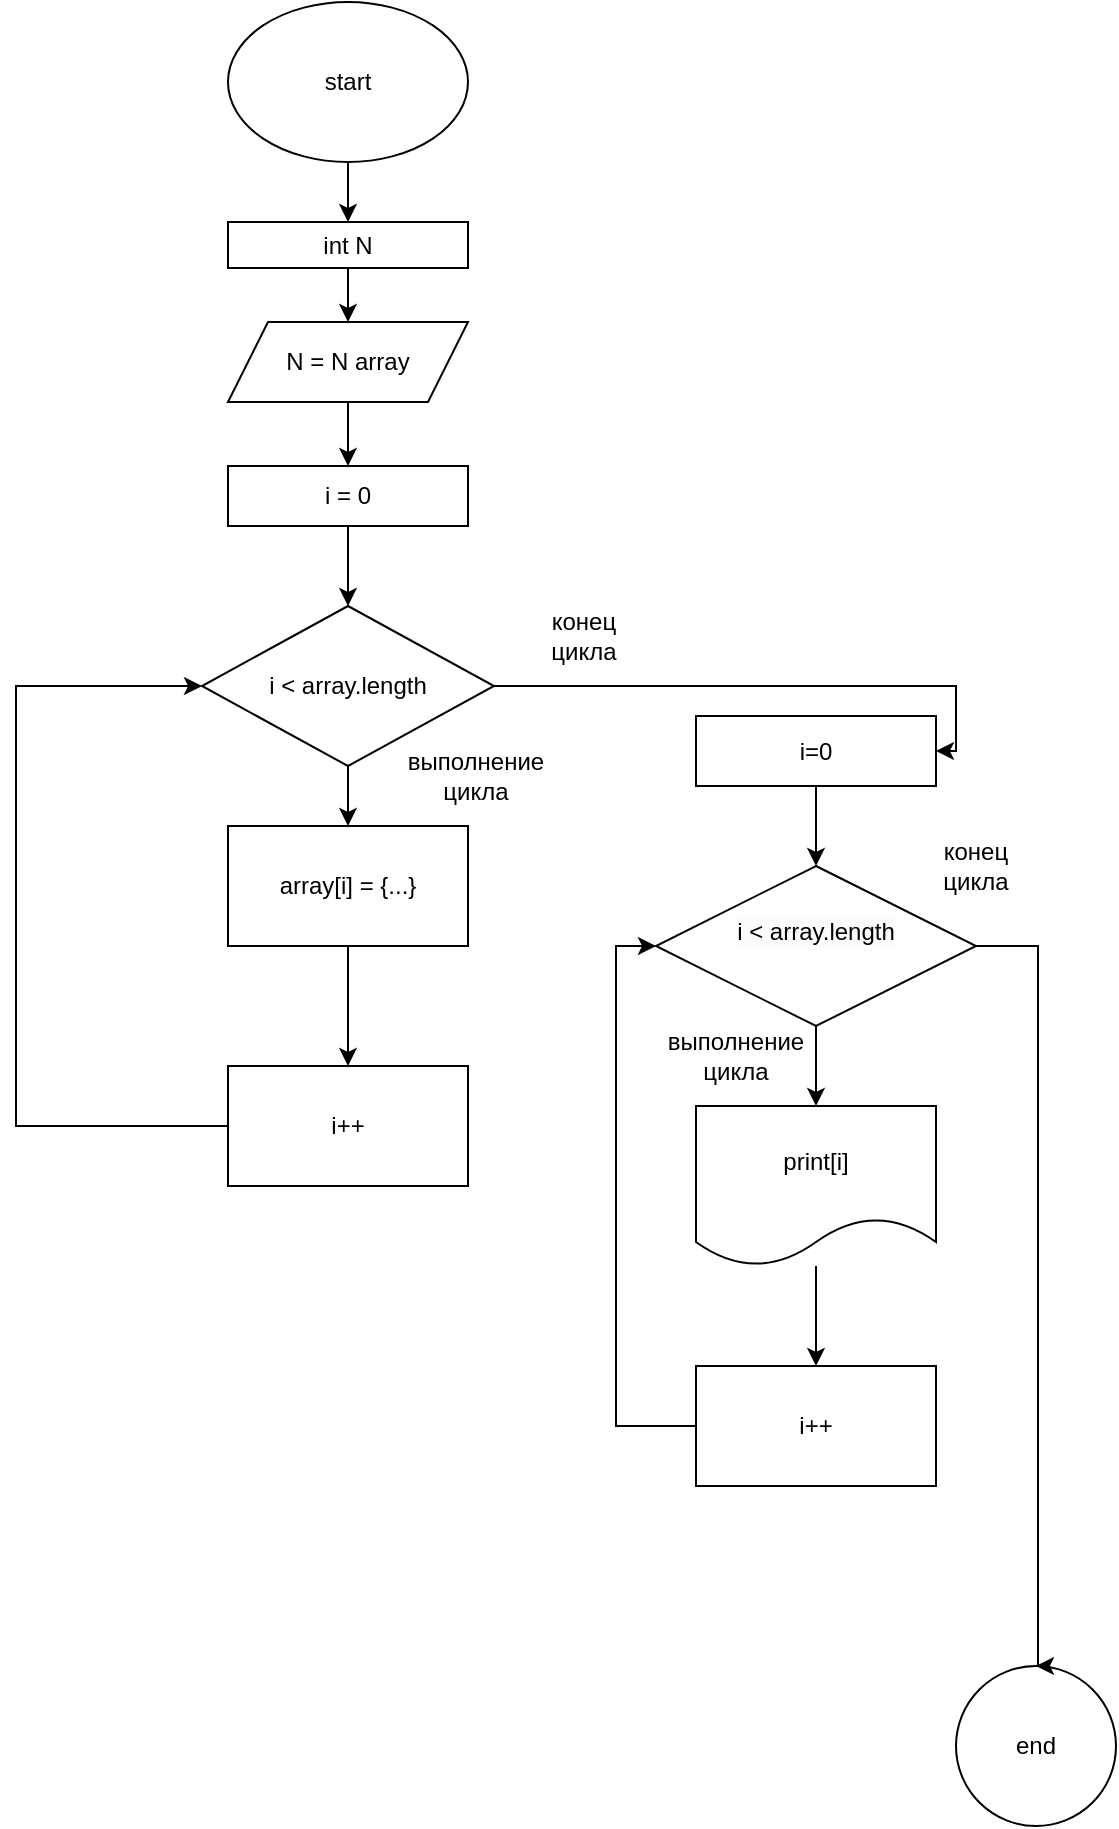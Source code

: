 <mxfile version="21.6.1" type="device">
  <diagram name="Страница 1" id="9AdSGZ-wU5dIfNWMVngr">
    <mxGraphModel dx="952" dy="637" grid="1" gridSize="10" guides="1" tooltips="1" connect="1" arrows="1" fold="1" page="1" pageScale="1" pageWidth="827" pageHeight="1169" math="0" shadow="0">
      <root>
        <mxCell id="0" />
        <mxCell id="1" parent="0" />
        <mxCell id="fwMDCeDDaVyuJN_M8xQI-238" value="" style="edgeStyle=orthogonalEdgeStyle;rounded=0;orthogonalLoop=1;jettySize=auto;html=1;" parent="1" source="y0_Ly3QX1UwcSKQh8jFW-9" target="fwMDCeDDaVyuJN_M8xQI-43" edge="1">
          <mxGeometry relative="1" as="geometry" />
        </mxCell>
        <mxCell id="fwMDCeDDaVyuJN_M8xQI-2" value="start" style="ellipse;whiteSpace=wrap;html=1;labelBackgroundColor=none;" parent="1" vertex="1">
          <mxGeometry x="266" y="168" width="120" height="80" as="geometry" />
        </mxCell>
        <mxCell id="fwMDCeDDaVyuJN_M8xQI-200" value="" style="edgeStyle=orthogonalEdgeStyle;rounded=0;orthogonalLoop=1;jettySize=auto;html=1;entryX=0.5;entryY=0;entryDx=0;entryDy=0;" parent="1" source="fwMDCeDDaVyuJN_M8xQI-43" edge="1" target="fwMDCeDDaVyuJN_M8xQI-222">
          <mxGeometry relative="1" as="geometry">
            <mxPoint x="326" y="240" as="targetPoint" />
          </mxGeometry>
        </mxCell>
        <mxCell id="fwMDCeDDaVyuJN_M8xQI-43" value="N = N array" style="shape=parallelogram;perimeter=parallelogramPerimeter;whiteSpace=wrap;html=1;fixedSize=1;labelBackgroundColor=none;" parent="1" vertex="1">
          <mxGeometry x="266" y="328" width="120" height="40" as="geometry" />
        </mxCell>
        <mxCell id="fwMDCeDDaVyuJN_M8xQI-224" value="" style="edgeStyle=orthogonalEdgeStyle;rounded=0;orthogonalLoop=1;jettySize=auto;html=1;" parent="1" source="fwMDCeDDaVyuJN_M8xQI-222" target="fwMDCeDDaVyuJN_M8xQI-223" edge="1">
          <mxGeometry relative="1" as="geometry" />
        </mxCell>
        <mxCell id="fwMDCeDDaVyuJN_M8xQI-222" value="i = 0" style="rounded=0;whiteSpace=wrap;html=1;" parent="1" vertex="1">
          <mxGeometry x="266" y="400" width="120" height="30" as="geometry" />
        </mxCell>
        <mxCell id="fwMDCeDDaVyuJN_M8xQI-229" value="" style="edgeStyle=orthogonalEdgeStyle;rounded=0;orthogonalLoop=1;jettySize=auto;html=1;" parent="1" source="fwMDCeDDaVyuJN_M8xQI-223" target="fwMDCeDDaVyuJN_M8xQI-228" edge="1">
          <mxGeometry relative="1" as="geometry" />
        </mxCell>
        <mxCell id="y0_Ly3QX1UwcSKQh8jFW-19" style="edgeStyle=orthogonalEdgeStyle;rounded=0;orthogonalLoop=1;jettySize=auto;html=1;" edge="1" parent="1" source="fwMDCeDDaVyuJN_M8xQI-223" target="y0_Ly3QX1UwcSKQh8jFW-21">
          <mxGeometry relative="1" as="geometry">
            <mxPoint x="640" y="510" as="targetPoint" />
            <Array as="points">
              <mxPoint x="630" y="510" />
            </Array>
          </mxGeometry>
        </mxCell>
        <mxCell id="fwMDCeDDaVyuJN_M8xQI-223" value="i &amp;lt; array.length" style="rhombus;whiteSpace=wrap;html=1;rounded=0;" parent="1" vertex="1">
          <mxGeometry x="253" y="470" width="146" height="80" as="geometry" />
        </mxCell>
        <mxCell id="fwMDCeDDaVyuJN_M8xQI-227" value="конец цикла" style="text;html=1;strokeColor=none;fillColor=none;align=center;verticalAlign=middle;whiteSpace=wrap;rounded=0;" parent="1" vertex="1">
          <mxGeometry x="414" y="470" width="60" height="30" as="geometry" />
        </mxCell>
        <mxCell id="fwMDCeDDaVyuJN_M8xQI-234" value="" style="edgeStyle=orthogonalEdgeStyle;rounded=0;orthogonalLoop=1;jettySize=auto;html=1;" parent="1" source="fwMDCeDDaVyuJN_M8xQI-228" edge="1">
          <mxGeometry relative="1" as="geometry">
            <mxPoint x="326" y="700" as="targetPoint" />
          </mxGeometry>
        </mxCell>
        <mxCell id="fwMDCeDDaVyuJN_M8xQI-228" value="array[i] = {...}" style="whiteSpace=wrap;html=1;rounded=0;" parent="1" vertex="1">
          <mxGeometry x="266" y="580" width="120" height="60" as="geometry" />
        </mxCell>
        <mxCell id="y0_Ly3QX1UwcSKQh8jFW-32" style="edgeStyle=orthogonalEdgeStyle;rounded=0;orthogonalLoop=1;jettySize=auto;html=1;entryX=0;entryY=0.5;entryDx=0;entryDy=0;" edge="1" parent="1" source="fwMDCeDDaVyuJN_M8xQI-230" target="y0_Ly3QX1UwcSKQh8jFW-22">
          <mxGeometry relative="1" as="geometry">
            <Array as="points">
              <mxPoint x="460" y="880" />
              <mxPoint x="460" y="640" />
            </Array>
          </mxGeometry>
        </mxCell>
        <mxCell id="fwMDCeDDaVyuJN_M8xQI-230" value="i++" style="whiteSpace=wrap;html=1;rounded=0;" parent="1" vertex="1">
          <mxGeometry x="500" y="850" width="120" height="60" as="geometry" />
        </mxCell>
        <mxCell id="fwMDCeDDaVyuJN_M8xQI-236" value="выполнение цикла" style="text;html=1;strokeColor=none;fillColor=none;align=center;verticalAlign=middle;whiteSpace=wrap;rounded=0;" parent="1" vertex="1">
          <mxGeometry x="360" y="540" width="60" height="30" as="geometry" />
        </mxCell>
        <mxCell id="y0_Ly3QX1UwcSKQh8jFW-31" style="edgeStyle=orthogonalEdgeStyle;rounded=0;orthogonalLoop=1;jettySize=auto;html=1;" edge="1" parent="1" source="y0_Ly3QX1UwcSKQh8jFW-3">
          <mxGeometry relative="1" as="geometry">
            <mxPoint x="560" y="850" as="targetPoint" />
          </mxGeometry>
        </mxCell>
        <mxCell id="y0_Ly3QX1UwcSKQh8jFW-3" value="print[i]" style="shape=document;whiteSpace=wrap;html=1;boundedLbl=1;" vertex="1" parent="1">
          <mxGeometry x="500" y="720" width="120" height="80" as="geometry" />
        </mxCell>
        <mxCell id="y0_Ly3QX1UwcSKQh8jFW-10" value="" style="edgeStyle=orthogonalEdgeStyle;rounded=0;orthogonalLoop=1;jettySize=auto;html=1;" edge="1" parent="1" source="fwMDCeDDaVyuJN_M8xQI-2" target="y0_Ly3QX1UwcSKQh8jFW-9">
          <mxGeometry relative="1" as="geometry">
            <mxPoint x="326" y="248" as="sourcePoint" />
            <mxPoint x="326" y="328" as="targetPoint" />
          </mxGeometry>
        </mxCell>
        <mxCell id="y0_Ly3QX1UwcSKQh8jFW-9" value="int N" style="whiteSpace=wrap;html=1;labelBackgroundColor=none;" vertex="1" parent="1">
          <mxGeometry x="266" y="278" width="120" height="23" as="geometry" />
        </mxCell>
        <mxCell id="y0_Ly3QX1UwcSKQh8jFW-25" style="edgeStyle=orthogonalEdgeStyle;rounded=0;orthogonalLoop=1;jettySize=auto;html=1;entryX=0;entryY=0.5;entryDx=0;entryDy=0;" edge="1" parent="1" source="y0_Ly3QX1UwcSKQh8jFW-17" target="fwMDCeDDaVyuJN_M8xQI-223">
          <mxGeometry relative="1" as="geometry">
            <Array as="points">
              <mxPoint x="160" y="730" />
              <mxPoint x="160" y="510" />
            </Array>
          </mxGeometry>
        </mxCell>
        <mxCell id="y0_Ly3QX1UwcSKQh8jFW-17" value="i++" style="whiteSpace=wrap;html=1;rounded=0;" vertex="1" parent="1">
          <mxGeometry x="266" y="700" width="120" height="60" as="geometry" />
        </mxCell>
        <mxCell id="y0_Ly3QX1UwcSKQh8jFW-18" value="end" style="ellipse;whiteSpace=wrap;html=1;rounded=0;" vertex="1" parent="1">
          <mxGeometry x="630" y="1000" width="80" height="80" as="geometry" />
        </mxCell>
        <mxCell id="y0_Ly3QX1UwcSKQh8jFW-23" value="" style="edgeStyle=orthogonalEdgeStyle;rounded=0;orthogonalLoop=1;jettySize=auto;html=1;" edge="1" parent="1" source="y0_Ly3QX1UwcSKQh8jFW-21" target="y0_Ly3QX1UwcSKQh8jFW-22">
          <mxGeometry relative="1" as="geometry" />
        </mxCell>
        <mxCell id="y0_Ly3QX1UwcSKQh8jFW-21" value="i=0" style="rounded=0;whiteSpace=wrap;html=1;" vertex="1" parent="1">
          <mxGeometry x="500" y="525" width="120" height="35" as="geometry" />
        </mxCell>
        <mxCell id="y0_Ly3QX1UwcSKQh8jFW-26" value="" style="edgeStyle=orthogonalEdgeStyle;rounded=0;orthogonalLoop=1;jettySize=auto;html=1;" edge="1" parent="1" source="y0_Ly3QX1UwcSKQh8jFW-22" target="y0_Ly3QX1UwcSKQh8jFW-3">
          <mxGeometry relative="1" as="geometry" />
        </mxCell>
        <mxCell id="y0_Ly3QX1UwcSKQh8jFW-33" style="edgeStyle=orthogonalEdgeStyle;rounded=0;orthogonalLoop=1;jettySize=auto;html=1;" edge="1" parent="1" source="y0_Ly3QX1UwcSKQh8jFW-22">
          <mxGeometry relative="1" as="geometry">
            <mxPoint x="670" y="1000" as="targetPoint" />
            <Array as="points">
              <mxPoint x="671" y="640" />
            </Array>
          </mxGeometry>
        </mxCell>
        <mxCell id="y0_Ly3QX1UwcSKQh8jFW-22" value="&#xa;&lt;span style=&quot;color: rgb(0, 0, 0); font-family: Helvetica; font-size: 12px; font-style: normal; font-variant-ligatures: normal; font-variant-caps: normal; font-weight: 400; letter-spacing: normal; orphans: 2; text-align: center; text-indent: 0px; text-transform: none; widows: 2; word-spacing: 0px; -webkit-text-stroke-width: 0px; background-color: rgb(251, 251, 251); text-decoration-thickness: initial; text-decoration-style: initial; text-decoration-color: initial; float: none; display: inline !important;&quot;&gt;i &amp;lt; array.length&lt;/span&gt;&#xa;&#xa;" style="rhombus;whiteSpace=wrap;html=1;" vertex="1" parent="1">
          <mxGeometry x="480" y="600" width="160" height="80" as="geometry" />
        </mxCell>
        <mxCell id="y0_Ly3QX1UwcSKQh8jFW-27" value="выполнение цикла" style="text;html=1;strokeColor=none;fillColor=none;align=center;verticalAlign=middle;whiteSpace=wrap;rounded=0;" vertex="1" parent="1">
          <mxGeometry x="490" y="680" width="60" height="30" as="geometry" />
        </mxCell>
        <mxCell id="y0_Ly3QX1UwcSKQh8jFW-29" value="конец цикла" style="text;html=1;strokeColor=none;fillColor=none;align=center;verticalAlign=middle;whiteSpace=wrap;rounded=0;" vertex="1" parent="1">
          <mxGeometry x="610" y="585" width="60" height="30" as="geometry" />
        </mxCell>
      </root>
    </mxGraphModel>
  </diagram>
</mxfile>
